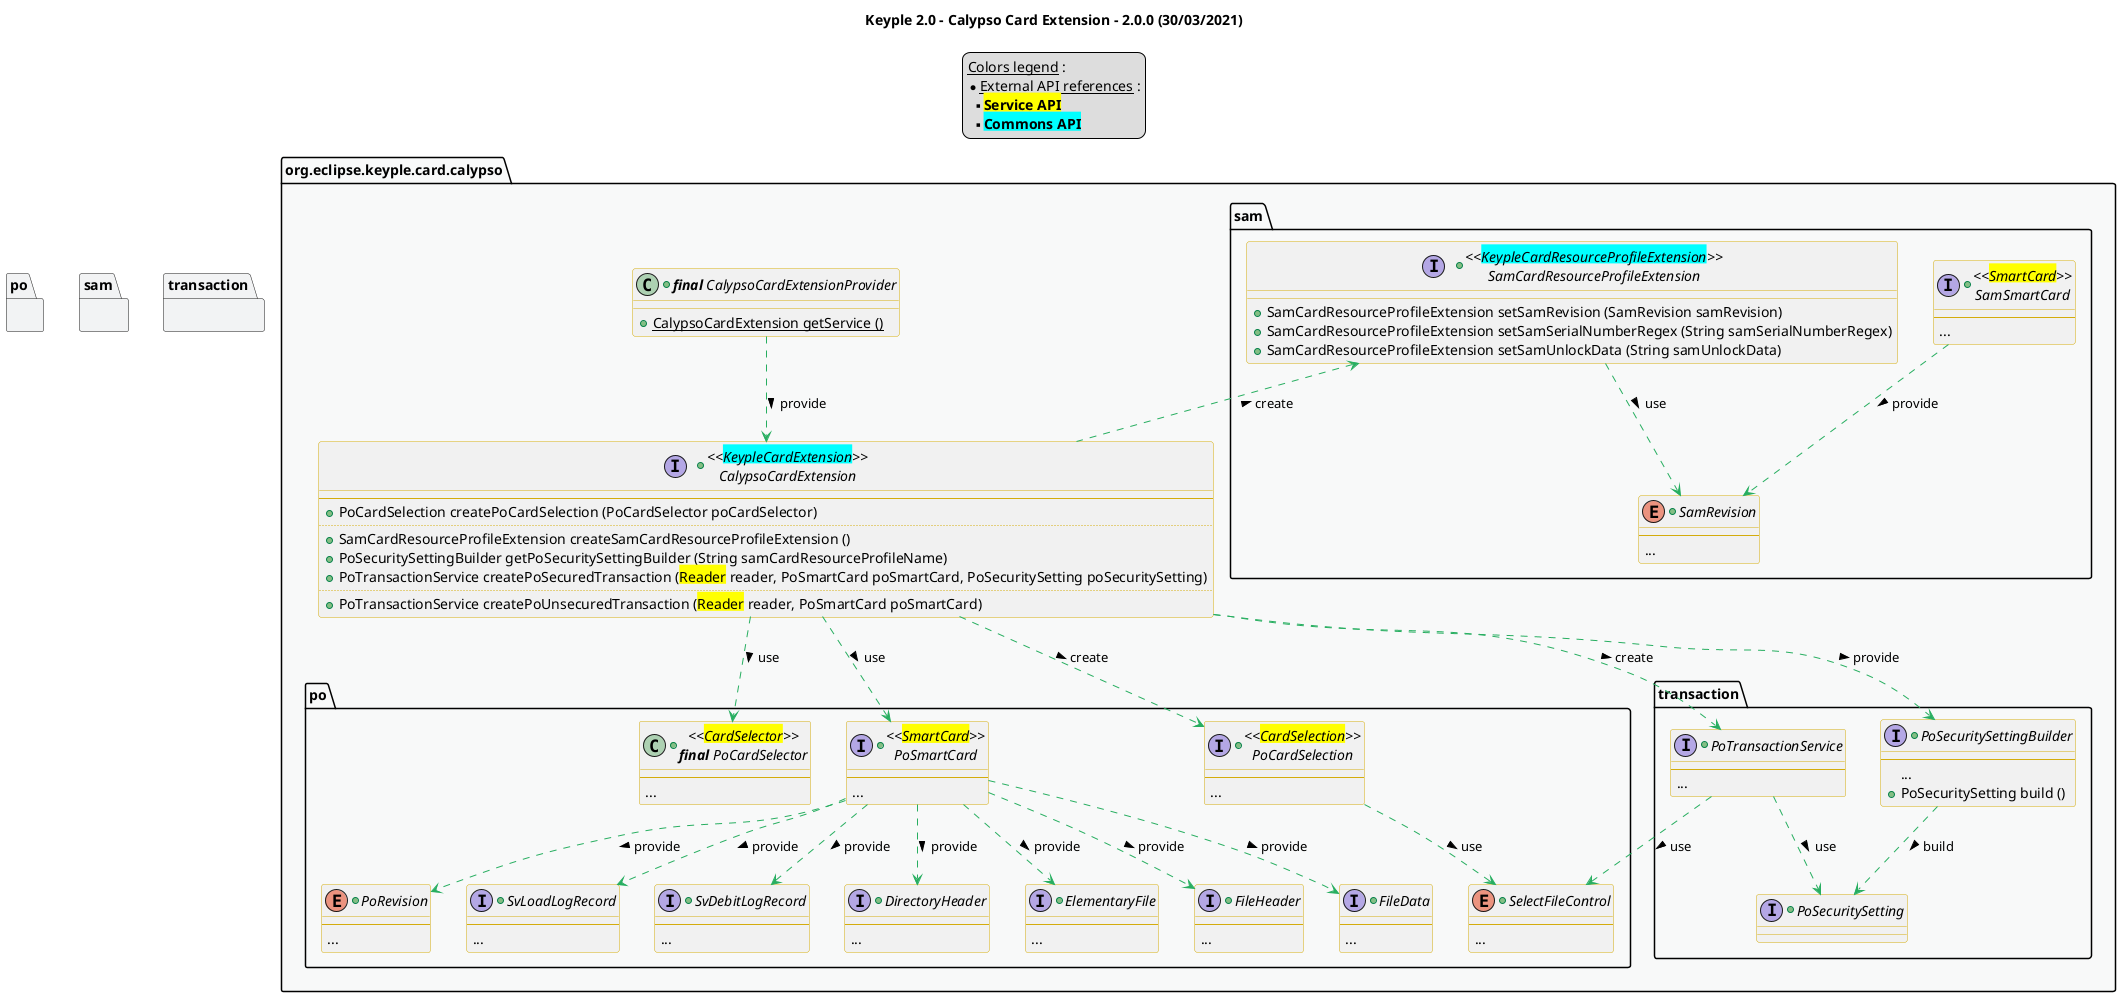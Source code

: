 @startuml
title
    Keyple 2.0 - Calypso Card Extension - 2.0.0 (30/03/2021)
end title

' == THEME ==

'Couleurs issues de : https://htmlcolorcodes.com/fr/tableau-de-couleur/tableau-de-couleur-design-plat/
!define C_GREY1 F8F9F9
!define C_GREY2 F2F3F4
!define C_GREY3 E5E7E9
!define C_GREY4 D7DBDD
!define C_GREY5 CACFD2
!define C_GREY6 BDC3C7
!define C_LINK 3498DB
!define C_USE 27AE60

skinparam Shadowing false
skinparam ClassFontStyle italic
skinparam ClassBorderColor #D4AC0D
skinparam stereotypeABorderColor #A9DCDF
skinparam stereotypeIBorderColor #B4A7E5
skinparam stereotypeCBorderColor #ADD1B2
skinparam stereotypeEBorderColor #EB93DF
' Red
skinparam ClassBackgroundColor<<red>> #FDEDEC
skinparam ClassBorderColor<<red>> #E74C3C
hide <<red>> stereotype
' Purple
skinparam ClassBackgroundColor<<purple>> #F4ECF7
skinparam ClassBorderColor<<purple>> #8E44AD
hide <<purple>> stereotype
' blue
skinparam ClassBackgroundColor<<blue>> #EBF5FB
skinparam ClassBorderColor<<blue>> #3498DB
hide <<blue>> stereotype
' Green
skinparam ClassBackgroundColor<<green>> #E9F7EF
skinparam ClassBorderColor<<green>> #27AE60
hide <<green>> stereotype
' Grey
skinparam ClassBackgroundColor<<grey>> #EAECEE
skinparam ClassBorderColor<<grey>> #2C3E50
hide <<grey>> stereotype

' == CONTENT ==

legend top
    __Colors legend__ :
    * __External API references__ :
    ** <back:yellow>**Service API**</back>
    ** <back:cyan>**Commons API**</back>
end legend

package "org.eclipse.keyple.card.calypso" as calypso {
    +class "**final** CalypsoCardExtensionProvider" as CalypsoCardExtensionProvider {
        +{static} CalypsoCardExtension getService ()
    }
    +interface "<<<back:cyan>KeypleCardExtension</back>>>\nCalypsoCardExtension" as CalypsoCardExtension {
        --
        +PoCardSelection createPoCardSelection (PoCardSelector poCardSelector)
        ..
        +SamCardResourceProfileExtension createSamCardResourceProfileExtension ()
        +PoSecuritySettingBuilder getPoSecuritySettingBuilder (String samCardResourceProfileName)
        +PoTransactionService createPoSecuredTransaction (<back:yellow>Reader</back> reader, PoSmartCard poSmartCard, PoSecuritySetting poSecuritySetting)
        ..
        +PoTransactionService createPoUnsecuredTransaction (<back:yellow>Reader</back> reader, PoSmartCard poSmartCard)
    }
    package po {
        +class "<<<back:yellow>CardSelector</back>>>\n**final** PoCardSelector" as PoCardSelector {
            --
            ...
        }
        +interface "<<<back:yellow>CardSelection</back>>>\nPoCardSelection" as PoCardSelection {
            --
            ...
        }
        +enum SelectFileControl {
            --
            ...
        }
        +interface "<<<back:yellow>SmartCard</back>>>\nPoSmartCard" as PoSmartCard {
            --
            ...
        }
        +interface DirectoryHeader {
            --
            ...
        }
        +interface ElementaryFile {
            --
            ...
        }
        +interface FileHeader {
            --
            ...
        }
        +interface FileData {
            --
            ...
        }
        +enum PoRevision {
            --
            ...
        }
        +interface SvLoadLogRecord {
            --
            ...
        }
        +interface SvDebitLogRecord {
            --
            ...
        }
    }
    package sam {
        +interface "<<<back:cyan>KeypleCardResourceProfileExtension</back>>>\nSamCardResourceProfileExtension" as SamCardResourceProfileExtension {
            +SamCardResourceProfileExtension setSamRevision (SamRevision samRevision)
            +SamCardResourceProfileExtension setSamSerialNumberRegex (String samSerialNumberRegex)
            +SamCardResourceProfileExtension setSamUnlockData (String samUnlockData)
        }
        +interface "<<<back:yellow>SmartCard</back>>>\nSamSmartCard" as SamSmartCard {
            --
            ...
        }
        +enum SamRevision {
            --
            ...
        }
    }
    package transaction {
        +interface PoTransactionService {
            --
            ...
        }
        +interface PoSecuritySettingBuilder {
            --
            ...
            +PoSecuritySetting build ()
        }
        +interface PoSecuritySetting {
        }
    }
}

' Associations

CalypsoCardExtensionProvider ..> CalypsoCardExtension #C_USE : provide >

CalypsoCardExtension .up.> SamCardResourceProfileExtension #C_USE : create >
CalypsoCardExtension ..> PoSecuritySettingBuilder #C_USE : provide >
CalypsoCardExtension ..> PoCardSelection #C_USE : create >
CalypsoCardExtension ..> PoCardSelector #C_USE : use >
CalypsoCardExtension ..> PoSmartCard #C_USE : use >
CalypsoCardExtension ..> PoTransactionService #C_USE : create >

PoSecuritySettingBuilder ..> PoSecuritySetting #C_USE : build >

PoTransactionService ..> PoSecuritySetting #C_USE : use >
PoTransactionService ..> SelectFileControl #C_USE : use >

SamCardResourceProfileExtension ..> SamRevision #C_USE : use >

SamSmartCard ..> SamRevision #C_USE : provide >

PoCardSelection ..> SelectFileControl #C_USE : use >

PoSmartCard ..> DirectoryHeader #C_USE : provide >
PoSmartCard ..> ElementaryFile #C_USE : provide >
PoSmartCard ..> FileHeader #C_USE : provide >
PoSmartCard ..> FileData #C_USE : provide >
PoSmartCard ..> PoRevision #C_USE : provide >
PoSmartCard ..> SvLoadLogRecord #C_USE : provide >
PoSmartCard ..> SvDebitLogRecord #C_USE : provide >

' == LAYOUT ==

'PoRevision -[hidden]- SamCardResourceServiceBuilder

' == STYLE ==

package calypso #C_GREY1 {}
package po #C_GREY2 {}
package sam #C_GREY2 {}
package transaction #C_GREY2 {}


@enduml
